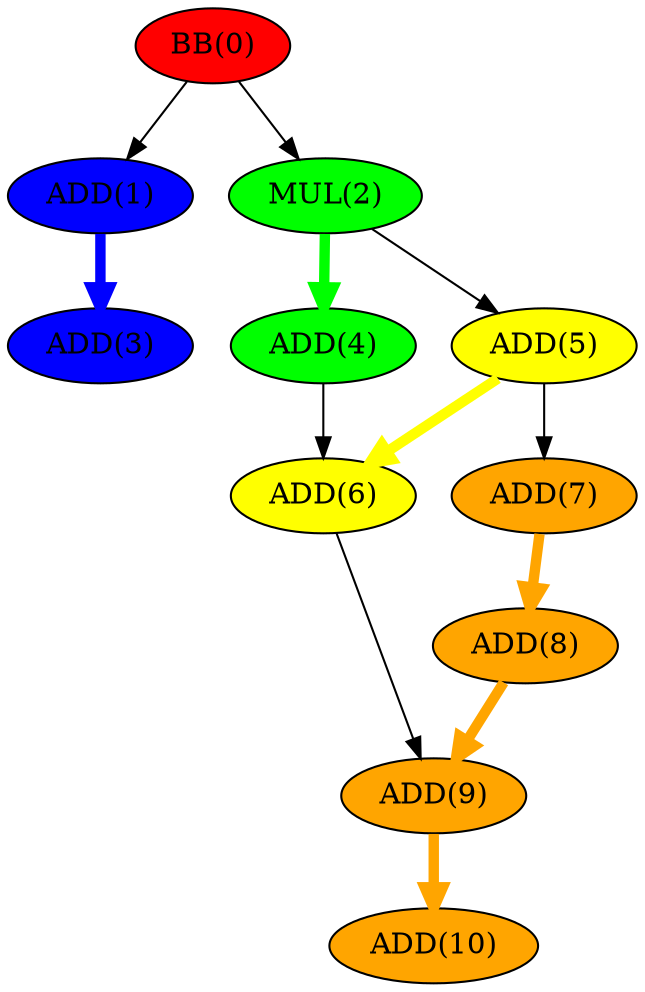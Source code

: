 strict digraph "G" {
0 [cid=1, color=black, fillcolor=red, ir="my_.lr.ph", label="BB(0)", opcode=BB, style=filled];
1 [cid=4, color=black, fillcolor=blue, ir="my_.lr.ph", label="ADD(1)", opcode=ADD, style=filled];
2 [cid=3, color=black, fillcolor=green, ir="my_.lr.ph", label="MUL(2)", opcode=MUL, style=filled];
3 [cid=4, color=black, fillcolor=blue, ir="my_.lr.ph", label="ADD(3)", opcode=ADD, style=filled];
4 [cid=3, color=black, fillcolor=green, ir="my_.lr.ph", label="ADD(4)", opcode=ADD, style=filled];
5 [cid=2, color=black, fillcolor=yellow, ir="my_.lr.ph", label="ADD(5)", opcode=ADD, style=filled];
6 [cid=2, color=black, fillcolor=yellow, ir="my_.lr.ph", label="ADD(6)", opcode=ADD, style=filled];
7 [cid=0, color=black, fillcolor=orange, ir="my_.lr.ph", label="ADD(7)", opcode=ADD, style=filled];
8 [cid=0, color=black, fillcolor=orange, ir="my_.lr.ph", label="ADD(8)", opcode=ADD, style=filled];
9 [cid=0, color=black, fillcolor=orange, ir="my_.lr.ph", label="ADD(9)", opcode=ADD, style=filled];
10 [cid=0, color=black, fillcolor=orange, ir="my_.lr.ph", label="ADD(10)", opcode=ADD, style=filled];
0 -> 1  [cid="", color="", penwidth=""];
0 -> 2  [cid="", color="", penwidth=""];
1 -> 3  [cid=1, color=blue, penwidth=5];
2 -> 4  [cid=2, color=green, penwidth=5];
2 -> 5  [cid="", color="", penwidth=""];
4 -> 6  [cid="", color="", penwidth=""];
5 -> 6  [cid=3, color=yellow, penwidth=5];
5 -> 7  [cid="", color="", penwidth=""];
6 -> 9  [cid="", color="", penwidth=""];
7 -> 8  [cid=4, color=orange, penwidth=5];
8 -> 9  [cid=4, color=orange, penwidth=5];
9 -> 10  [cid=4, color=orange, penwidth=5];
}
